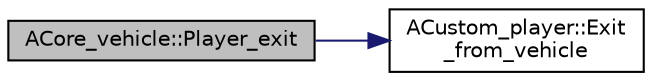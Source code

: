digraph "ACore_vehicle::Player_exit"
{
 // LATEX_PDF_SIZE
  edge [fontname="Helvetica",fontsize="10",labelfontname="Helvetica",labelfontsize="10"];
  node [fontname="Helvetica",fontsize="10",shape=record];
  rankdir="LR";
  Node1 [label="ACore_vehicle::Player_exit",height=0.2,width=0.4,color="black", fillcolor="grey75", style="filled", fontcolor="black",tooltip="플레이어가 차량에서 나감"];
  Node1 -> Node2 [color="midnightblue",fontsize="10",style="solid",fontname="Helvetica"];
  Node2 [label="ACustom_player::Exit\l_from_vehicle",height=0.2,width=0.4,color="black", fillcolor="white", style="filled",URL="$class_a_custom__player.html#a504d1c863edf243a203467bbdd8f5795",tooltip="플레이어가 차량에서 나감"];
}
